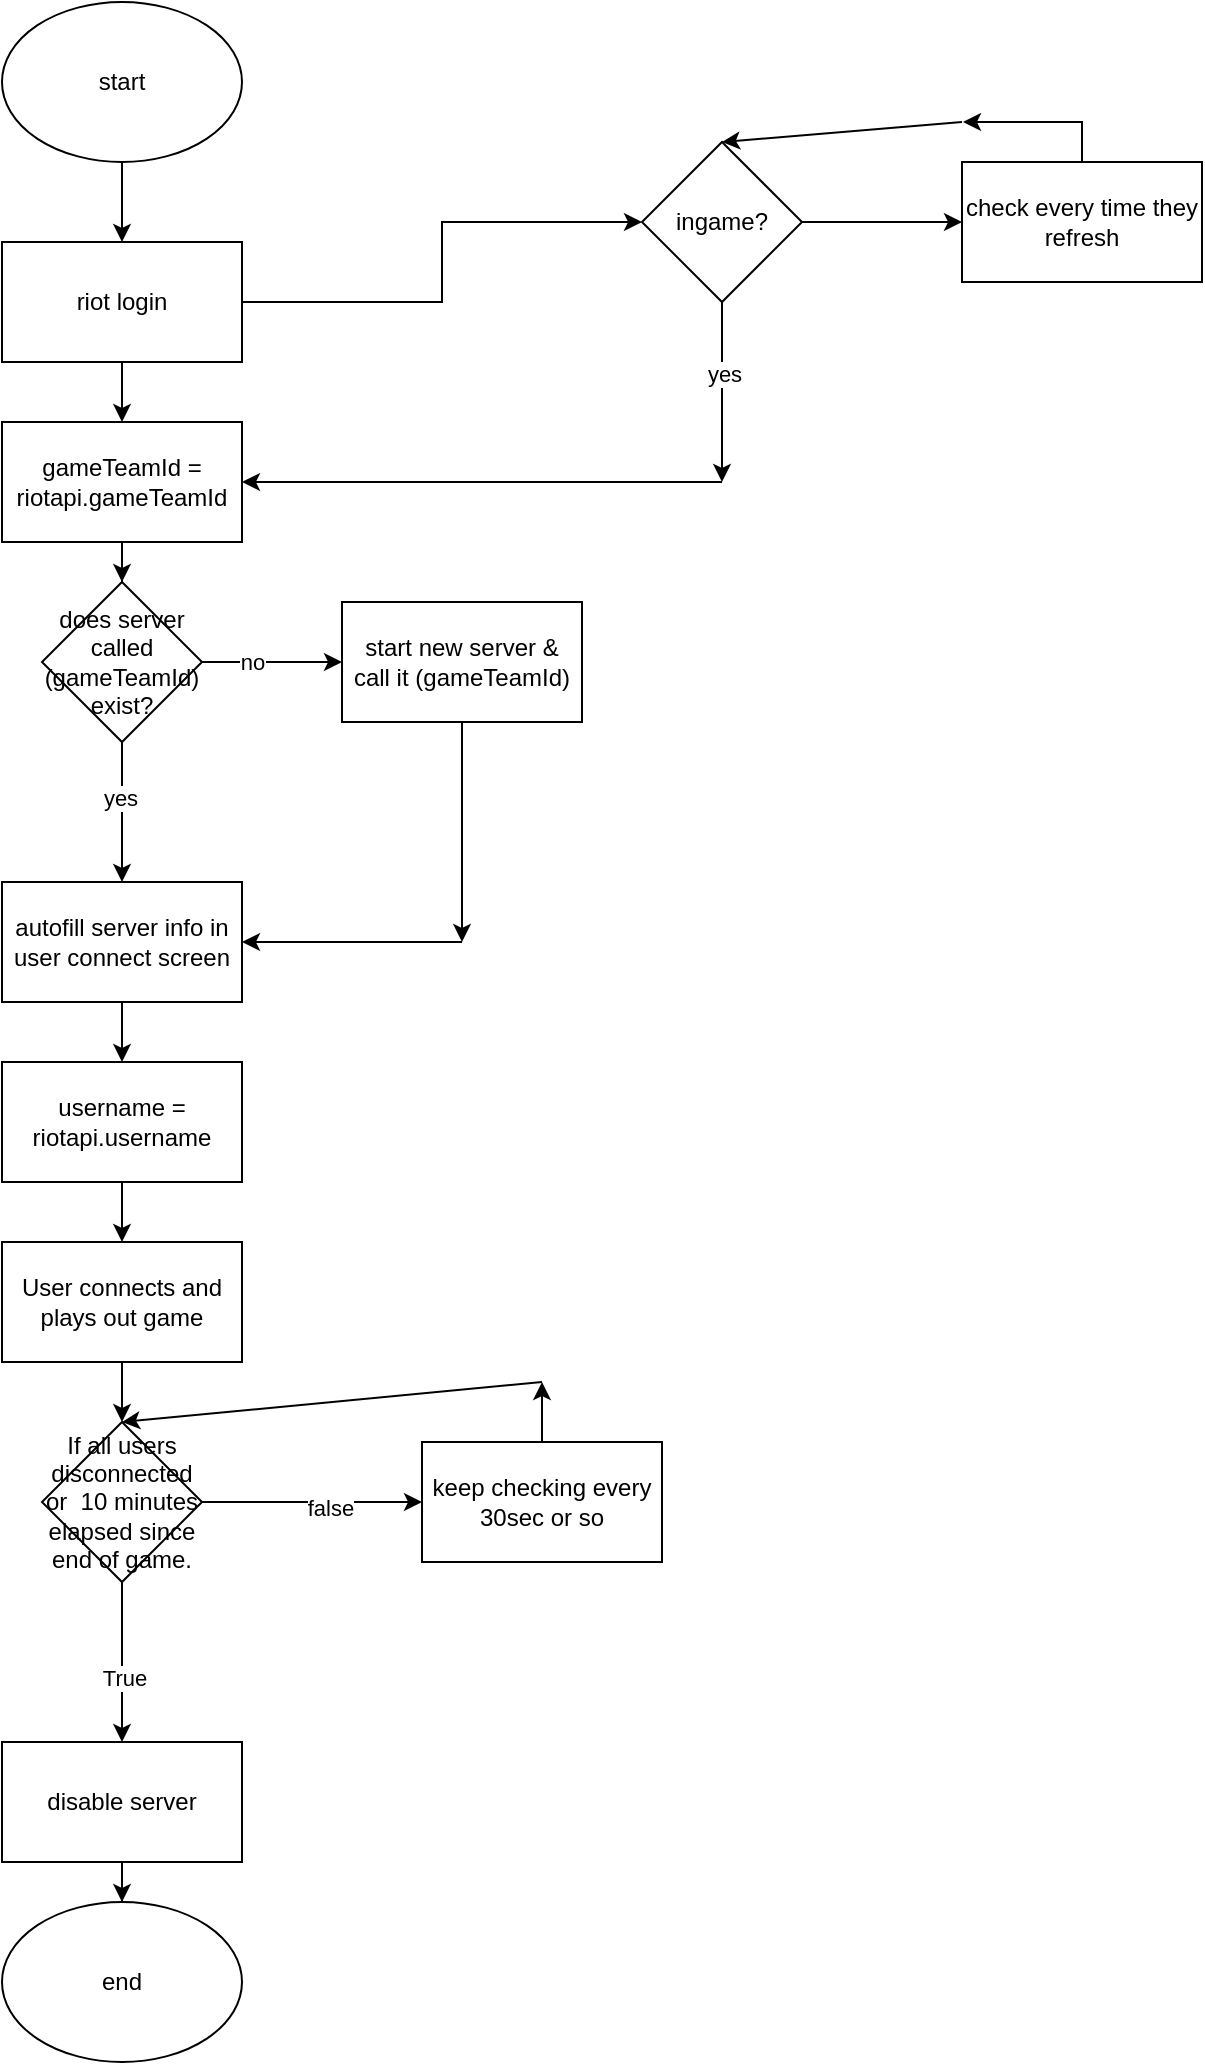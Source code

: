 <mxfile version="13.0.8" type="device"><diagram id="C5RBs43oDa-KdzZeNtuy" name="Page-1"><mxGraphModel dx="2305" dy="1299" grid="1" gridSize="10" guides="1" tooltips="1" connect="1" arrows="1" fold="1" page="1" pageScale="1" pageWidth="827" pageHeight="1169" math="0" shadow="0"><root><mxCell id="WIyWlLk6GJQsqaUBKTNV-0"/><mxCell id="WIyWlLk6GJQsqaUBKTNV-1" parent="WIyWlLk6GJQsqaUBKTNV-0"/><mxCell id="GErf9Gx5tFBewctd0PGF-3" style="edgeStyle=orthogonalEdgeStyle;rounded=0;orthogonalLoop=1;jettySize=auto;html=1;entryX=0.5;entryY=0;entryDx=0;entryDy=0;" edge="1" parent="WIyWlLk6GJQsqaUBKTNV-1" source="GErf9Gx5tFBewctd0PGF-0" target="GErf9Gx5tFBewctd0PGF-1"><mxGeometry relative="1" as="geometry"/></mxCell><mxCell id="GErf9Gx5tFBewctd0PGF-0" value="&lt;div&gt;start&lt;/div&gt;" style="ellipse;whiteSpace=wrap;html=1;" vertex="1" parent="WIyWlLk6GJQsqaUBKTNV-1"><mxGeometry x="170" y="70" width="120" height="80" as="geometry"/></mxCell><mxCell id="GErf9Gx5tFBewctd0PGF-5" style="edgeStyle=orthogonalEdgeStyle;rounded=0;orthogonalLoop=1;jettySize=auto;html=1;entryX=0.5;entryY=0;entryDx=0;entryDy=0;" edge="1" parent="WIyWlLk6GJQsqaUBKTNV-1" source="GErf9Gx5tFBewctd0PGF-1" target="GErf9Gx5tFBewctd0PGF-4"><mxGeometry relative="1" as="geometry"/></mxCell><mxCell id="GErf9Gx5tFBewctd0PGF-39" style="edgeStyle=orthogonalEdgeStyle;rounded=0;orthogonalLoop=1;jettySize=auto;html=1;entryX=0;entryY=0.5;entryDx=0;entryDy=0;" edge="1" parent="WIyWlLk6GJQsqaUBKTNV-1" source="GErf9Gx5tFBewctd0PGF-1" target="GErf9Gx5tFBewctd0PGF-38"><mxGeometry relative="1" as="geometry"/></mxCell><mxCell id="GErf9Gx5tFBewctd0PGF-1" value="riot login" style="rounded=0;whiteSpace=wrap;html=1;" vertex="1" parent="WIyWlLk6GJQsqaUBKTNV-1"><mxGeometry x="170" y="190" width="120" height="60" as="geometry"/></mxCell><mxCell id="GErf9Gx5tFBewctd0PGF-17" style="edgeStyle=orthogonalEdgeStyle;rounded=0;orthogonalLoop=1;jettySize=auto;html=1;" edge="1" parent="WIyWlLk6GJQsqaUBKTNV-1" source="GErf9Gx5tFBewctd0PGF-4" target="GErf9Gx5tFBewctd0PGF-6"><mxGeometry relative="1" as="geometry"/></mxCell><mxCell id="GErf9Gx5tFBewctd0PGF-4" value="gameTeamId = riotapi.gameTeamId" style="rounded=0;whiteSpace=wrap;html=1;" vertex="1" parent="WIyWlLk6GJQsqaUBKTNV-1"><mxGeometry x="170" y="280" width="120" height="60" as="geometry"/></mxCell><mxCell id="GErf9Gx5tFBewctd0PGF-7" style="edgeStyle=orthogonalEdgeStyle;rounded=0;orthogonalLoop=1;jettySize=auto;html=1;" edge="1" parent="WIyWlLk6GJQsqaUBKTNV-1" source="GErf9Gx5tFBewctd0PGF-6"><mxGeometry relative="1" as="geometry"><mxPoint x="340" y="400" as="targetPoint"/></mxGeometry></mxCell><mxCell id="GErf9Gx5tFBewctd0PGF-8" value="&lt;div&gt;no&lt;/div&gt;" style="edgeLabel;html=1;align=center;verticalAlign=middle;resizable=0;points=[];" vertex="1" connectable="0" parent="GErf9Gx5tFBewctd0PGF-7"><mxGeometry x="-0.29" relative="1" as="geometry"><mxPoint as="offset"/></mxGeometry></mxCell><mxCell id="GErf9Gx5tFBewctd0PGF-10" style="edgeStyle=orthogonalEdgeStyle;rounded=0;orthogonalLoop=1;jettySize=auto;html=1;" edge="1" parent="WIyWlLk6GJQsqaUBKTNV-1" source="GErf9Gx5tFBewctd0PGF-6"><mxGeometry relative="1" as="geometry"><mxPoint x="230" y="510" as="targetPoint"/></mxGeometry></mxCell><mxCell id="GErf9Gx5tFBewctd0PGF-11" value="&lt;div&gt;yes&lt;/div&gt;" style="edgeLabel;html=1;align=center;verticalAlign=middle;resizable=0;points=[];" vertex="1" connectable="0" parent="GErf9Gx5tFBewctd0PGF-10"><mxGeometry x="-0.207" y="-1" relative="1" as="geometry"><mxPoint as="offset"/></mxGeometry></mxCell><mxCell id="GErf9Gx5tFBewctd0PGF-6" value="&lt;div&gt;does server called (gameTeamId) exist?&lt;/div&gt;" style="rhombus;whiteSpace=wrap;html=1;" vertex="1" parent="WIyWlLk6GJQsqaUBKTNV-1"><mxGeometry x="190" y="360" width="80" height="80" as="geometry"/></mxCell><mxCell id="GErf9Gx5tFBewctd0PGF-9" value="start new server &amp;amp; call it (gameTeamId)" style="rounded=0;whiteSpace=wrap;html=1;" vertex="1" parent="WIyWlLk6GJQsqaUBKTNV-1"><mxGeometry x="340" y="370" width="120" height="60" as="geometry"/></mxCell><mxCell id="GErf9Gx5tFBewctd0PGF-15" style="edgeStyle=orthogonalEdgeStyle;rounded=0;orthogonalLoop=1;jettySize=auto;html=1;entryX=0.5;entryY=0;entryDx=0;entryDy=0;" edge="1" parent="WIyWlLk6GJQsqaUBKTNV-1" source="GErf9Gx5tFBewctd0PGF-12" target="GErf9Gx5tFBewctd0PGF-13"><mxGeometry relative="1" as="geometry"/></mxCell><mxCell id="GErf9Gx5tFBewctd0PGF-12" value="autofill server info in user connect screen" style="rounded=0;whiteSpace=wrap;html=1;" vertex="1" parent="WIyWlLk6GJQsqaUBKTNV-1"><mxGeometry x="170" y="510" width="120" height="60" as="geometry"/></mxCell><mxCell id="GErf9Gx5tFBewctd0PGF-23" style="edgeStyle=orthogonalEdgeStyle;rounded=0;orthogonalLoop=1;jettySize=auto;html=1;" edge="1" parent="WIyWlLk6GJQsqaUBKTNV-1" source="GErf9Gx5tFBewctd0PGF-13" target="GErf9Gx5tFBewctd0PGF-22"><mxGeometry relative="1" as="geometry"/></mxCell><mxCell id="GErf9Gx5tFBewctd0PGF-13" value="username = riotapi.username" style="rounded=0;whiteSpace=wrap;html=1;" vertex="1" parent="WIyWlLk6GJQsqaUBKTNV-1"><mxGeometry x="170" y="600" width="120" height="60" as="geometry"/></mxCell><mxCell id="GErf9Gx5tFBewctd0PGF-20" value="" style="endArrow=classic;html=1;exitX=0.5;exitY=1;exitDx=0;exitDy=0;" edge="1" parent="WIyWlLk6GJQsqaUBKTNV-1" source="GErf9Gx5tFBewctd0PGF-9"><mxGeometry width="50" height="50" relative="1" as="geometry"><mxPoint x="370" y="530" as="sourcePoint"/><mxPoint x="400" y="540" as="targetPoint"/></mxGeometry></mxCell><mxCell id="GErf9Gx5tFBewctd0PGF-21" value="" style="endArrow=classic;html=1;entryX=1;entryY=0.5;entryDx=0;entryDy=0;" edge="1" parent="WIyWlLk6GJQsqaUBKTNV-1" target="GErf9Gx5tFBewctd0PGF-12"><mxGeometry width="50" height="50" relative="1" as="geometry"><mxPoint x="400" y="540" as="sourcePoint"/><mxPoint x="420" y="480" as="targetPoint"/></mxGeometry></mxCell><mxCell id="GErf9Gx5tFBewctd0PGF-25" style="edgeStyle=orthogonalEdgeStyle;rounded=0;orthogonalLoop=1;jettySize=auto;html=1;entryX=0.5;entryY=0;entryDx=0;entryDy=0;" edge="1" parent="WIyWlLk6GJQsqaUBKTNV-1" source="GErf9Gx5tFBewctd0PGF-22"><mxGeometry relative="1" as="geometry"><mxPoint x="230" y="780" as="targetPoint"/></mxGeometry></mxCell><mxCell id="GErf9Gx5tFBewctd0PGF-22" value="User connects and plays out game" style="rounded=0;whiteSpace=wrap;html=1;" vertex="1" parent="WIyWlLk6GJQsqaUBKTNV-1"><mxGeometry x="170" y="690" width="120" height="60" as="geometry"/></mxCell><mxCell id="GErf9Gx5tFBewctd0PGF-27" style="edgeStyle=orthogonalEdgeStyle;rounded=0;orthogonalLoop=1;jettySize=auto;html=1;" edge="1" parent="WIyWlLk6GJQsqaUBKTNV-1" source="GErf9Gx5tFBewctd0PGF-26"><mxGeometry relative="1" as="geometry"><mxPoint x="380" y="820" as="targetPoint"/></mxGeometry></mxCell><mxCell id="GErf9Gx5tFBewctd0PGF-28" value="false" style="edgeLabel;html=1;align=center;verticalAlign=middle;resizable=0;points=[];" vertex="1" connectable="0" parent="GErf9Gx5tFBewctd0PGF-27"><mxGeometry x="0.167" y="-2" relative="1" as="geometry"><mxPoint as="offset"/></mxGeometry></mxCell><mxCell id="GErf9Gx5tFBewctd0PGF-32" style="edgeStyle=orthogonalEdgeStyle;rounded=0;orthogonalLoop=1;jettySize=auto;html=1;" edge="1" parent="WIyWlLk6GJQsqaUBKTNV-1" source="GErf9Gx5tFBewctd0PGF-26"><mxGeometry relative="1" as="geometry"><mxPoint x="230" y="940" as="targetPoint"/></mxGeometry></mxCell><mxCell id="GErf9Gx5tFBewctd0PGF-34" value="True" style="edgeLabel;html=1;align=center;verticalAlign=middle;resizable=0;points=[];" vertex="1" connectable="0" parent="GErf9Gx5tFBewctd0PGF-32"><mxGeometry x="0.211" relative="1" as="geometry"><mxPoint as="offset"/></mxGeometry></mxCell><mxCell id="GErf9Gx5tFBewctd0PGF-26" value="If all users disconnected or&amp;nbsp; 10 minutes elapsed since end of game." style="rhombus;whiteSpace=wrap;html=1;" vertex="1" parent="WIyWlLk6GJQsqaUBKTNV-1"><mxGeometry x="190" y="780" width="80" height="80" as="geometry"/></mxCell><mxCell id="GErf9Gx5tFBewctd0PGF-30" style="edgeStyle=orthogonalEdgeStyle;rounded=0;orthogonalLoop=1;jettySize=auto;html=1;" edge="1" parent="WIyWlLk6GJQsqaUBKTNV-1" source="GErf9Gx5tFBewctd0PGF-29"><mxGeometry relative="1" as="geometry"><mxPoint x="440" y="760" as="targetPoint"/></mxGeometry></mxCell><mxCell id="GErf9Gx5tFBewctd0PGF-29" value="keep checking every 30sec or so" style="rounded=0;whiteSpace=wrap;html=1;" vertex="1" parent="WIyWlLk6GJQsqaUBKTNV-1"><mxGeometry x="380" y="790" width="120" height="60" as="geometry"/></mxCell><mxCell id="GErf9Gx5tFBewctd0PGF-31" value="" style="endArrow=classic;html=1;entryX=0.5;entryY=0;entryDx=0;entryDy=0;" edge="1" parent="WIyWlLk6GJQsqaUBKTNV-1" target="GErf9Gx5tFBewctd0PGF-26"><mxGeometry width="50" height="50" relative="1" as="geometry"><mxPoint x="440" y="760" as="sourcePoint"/><mxPoint x="420" y="700" as="targetPoint"/></mxGeometry></mxCell><mxCell id="GErf9Gx5tFBewctd0PGF-49" style="edgeStyle=orthogonalEdgeStyle;rounded=0;orthogonalLoop=1;jettySize=auto;html=1;" edge="1" parent="WIyWlLk6GJQsqaUBKTNV-1" source="GErf9Gx5tFBewctd0PGF-35" target="GErf9Gx5tFBewctd0PGF-50"><mxGeometry relative="1" as="geometry"><mxPoint x="230" y="1060" as="targetPoint"/></mxGeometry></mxCell><mxCell id="GErf9Gx5tFBewctd0PGF-35" value="disable server" style="rounded=0;whiteSpace=wrap;html=1;" vertex="1" parent="WIyWlLk6GJQsqaUBKTNV-1"><mxGeometry x="170" y="940" width="120" height="60" as="geometry"/></mxCell><mxCell id="GErf9Gx5tFBewctd0PGF-40" style="edgeStyle=orthogonalEdgeStyle;rounded=0;orthogonalLoop=1;jettySize=auto;html=1;" edge="1" parent="WIyWlLk6GJQsqaUBKTNV-1" source="GErf9Gx5tFBewctd0PGF-38"><mxGeometry relative="1" as="geometry"><mxPoint x="530" y="310" as="targetPoint"/></mxGeometry></mxCell><mxCell id="GErf9Gx5tFBewctd0PGF-42" value="yes" style="edgeLabel;html=1;align=center;verticalAlign=middle;resizable=0;points=[];" vertex="1" connectable="0" parent="GErf9Gx5tFBewctd0PGF-40"><mxGeometry x="-0.199" y="1" relative="1" as="geometry"><mxPoint as="offset"/></mxGeometry></mxCell><mxCell id="GErf9Gx5tFBewctd0PGF-44" value="" style="edgeStyle=orthogonalEdgeStyle;rounded=0;orthogonalLoop=1;jettySize=auto;html=1;" edge="1" parent="WIyWlLk6GJQsqaUBKTNV-1" source="GErf9Gx5tFBewctd0PGF-38"><mxGeometry relative="1" as="geometry"><mxPoint x="650" y="180" as="targetPoint"/></mxGeometry></mxCell><mxCell id="GErf9Gx5tFBewctd0PGF-38" value="ingame?" style="rhombus;whiteSpace=wrap;html=1;" vertex="1" parent="WIyWlLk6GJQsqaUBKTNV-1"><mxGeometry x="490" y="140" width="80" height="80" as="geometry"/></mxCell><mxCell id="GErf9Gx5tFBewctd0PGF-41" value="" style="endArrow=classic;html=1;entryX=1;entryY=0.5;entryDx=0;entryDy=0;" edge="1" parent="WIyWlLk6GJQsqaUBKTNV-1" target="GErf9Gx5tFBewctd0PGF-4"><mxGeometry width="50" height="50" relative="1" as="geometry"><mxPoint x="530" y="310" as="sourcePoint"/><mxPoint x="490" y="290" as="targetPoint"/></mxGeometry></mxCell><mxCell id="GErf9Gx5tFBewctd0PGF-47" style="edgeStyle=orthogonalEdgeStyle;rounded=0;orthogonalLoop=1;jettySize=auto;html=1;" edge="1" parent="WIyWlLk6GJQsqaUBKTNV-1" source="GErf9Gx5tFBewctd0PGF-45"><mxGeometry relative="1" as="geometry"><mxPoint x="650" y="130" as="targetPoint"/></mxGeometry></mxCell><mxCell id="GErf9Gx5tFBewctd0PGF-45" value="check every time they refresh" style="rounded=0;whiteSpace=wrap;html=1;" vertex="1" parent="WIyWlLk6GJQsqaUBKTNV-1"><mxGeometry x="650" y="150" width="120" height="60" as="geometry"/></mxCell><mxCell id="GErf9Gx5tFBewctd0PGF-48" value="" style="endArrow=classic;html=1;entryX=0.5;entryY=0;entryDx=0;entryDy=0;" edge="1" parent="WIyWlLk6GJQsqaUBKTNV-1" target="GErf9Gx5tFBewctd0PGF-38"><mxGeometry width="50" height="50" relative="1" as="geometry"><mxPoint x="650" y="130" as="sourcePoint"/><mxPoint x="640" y="100" as="targetPoint"/></mxGeometry></mxCell><mxCell id="GErf9Gx5tFBewctd0PGF-50" value="end" style="ellipse;whiteSpace=wrap;html=1;" vertex="1" parent="WIyWlLk6GJQsqaUBKTNV-1"><mxGeometry x="170" y="1020" width="120" height="80" as="geometry"/></mxCell></root></mxGraphModel></diagram></mxfile>